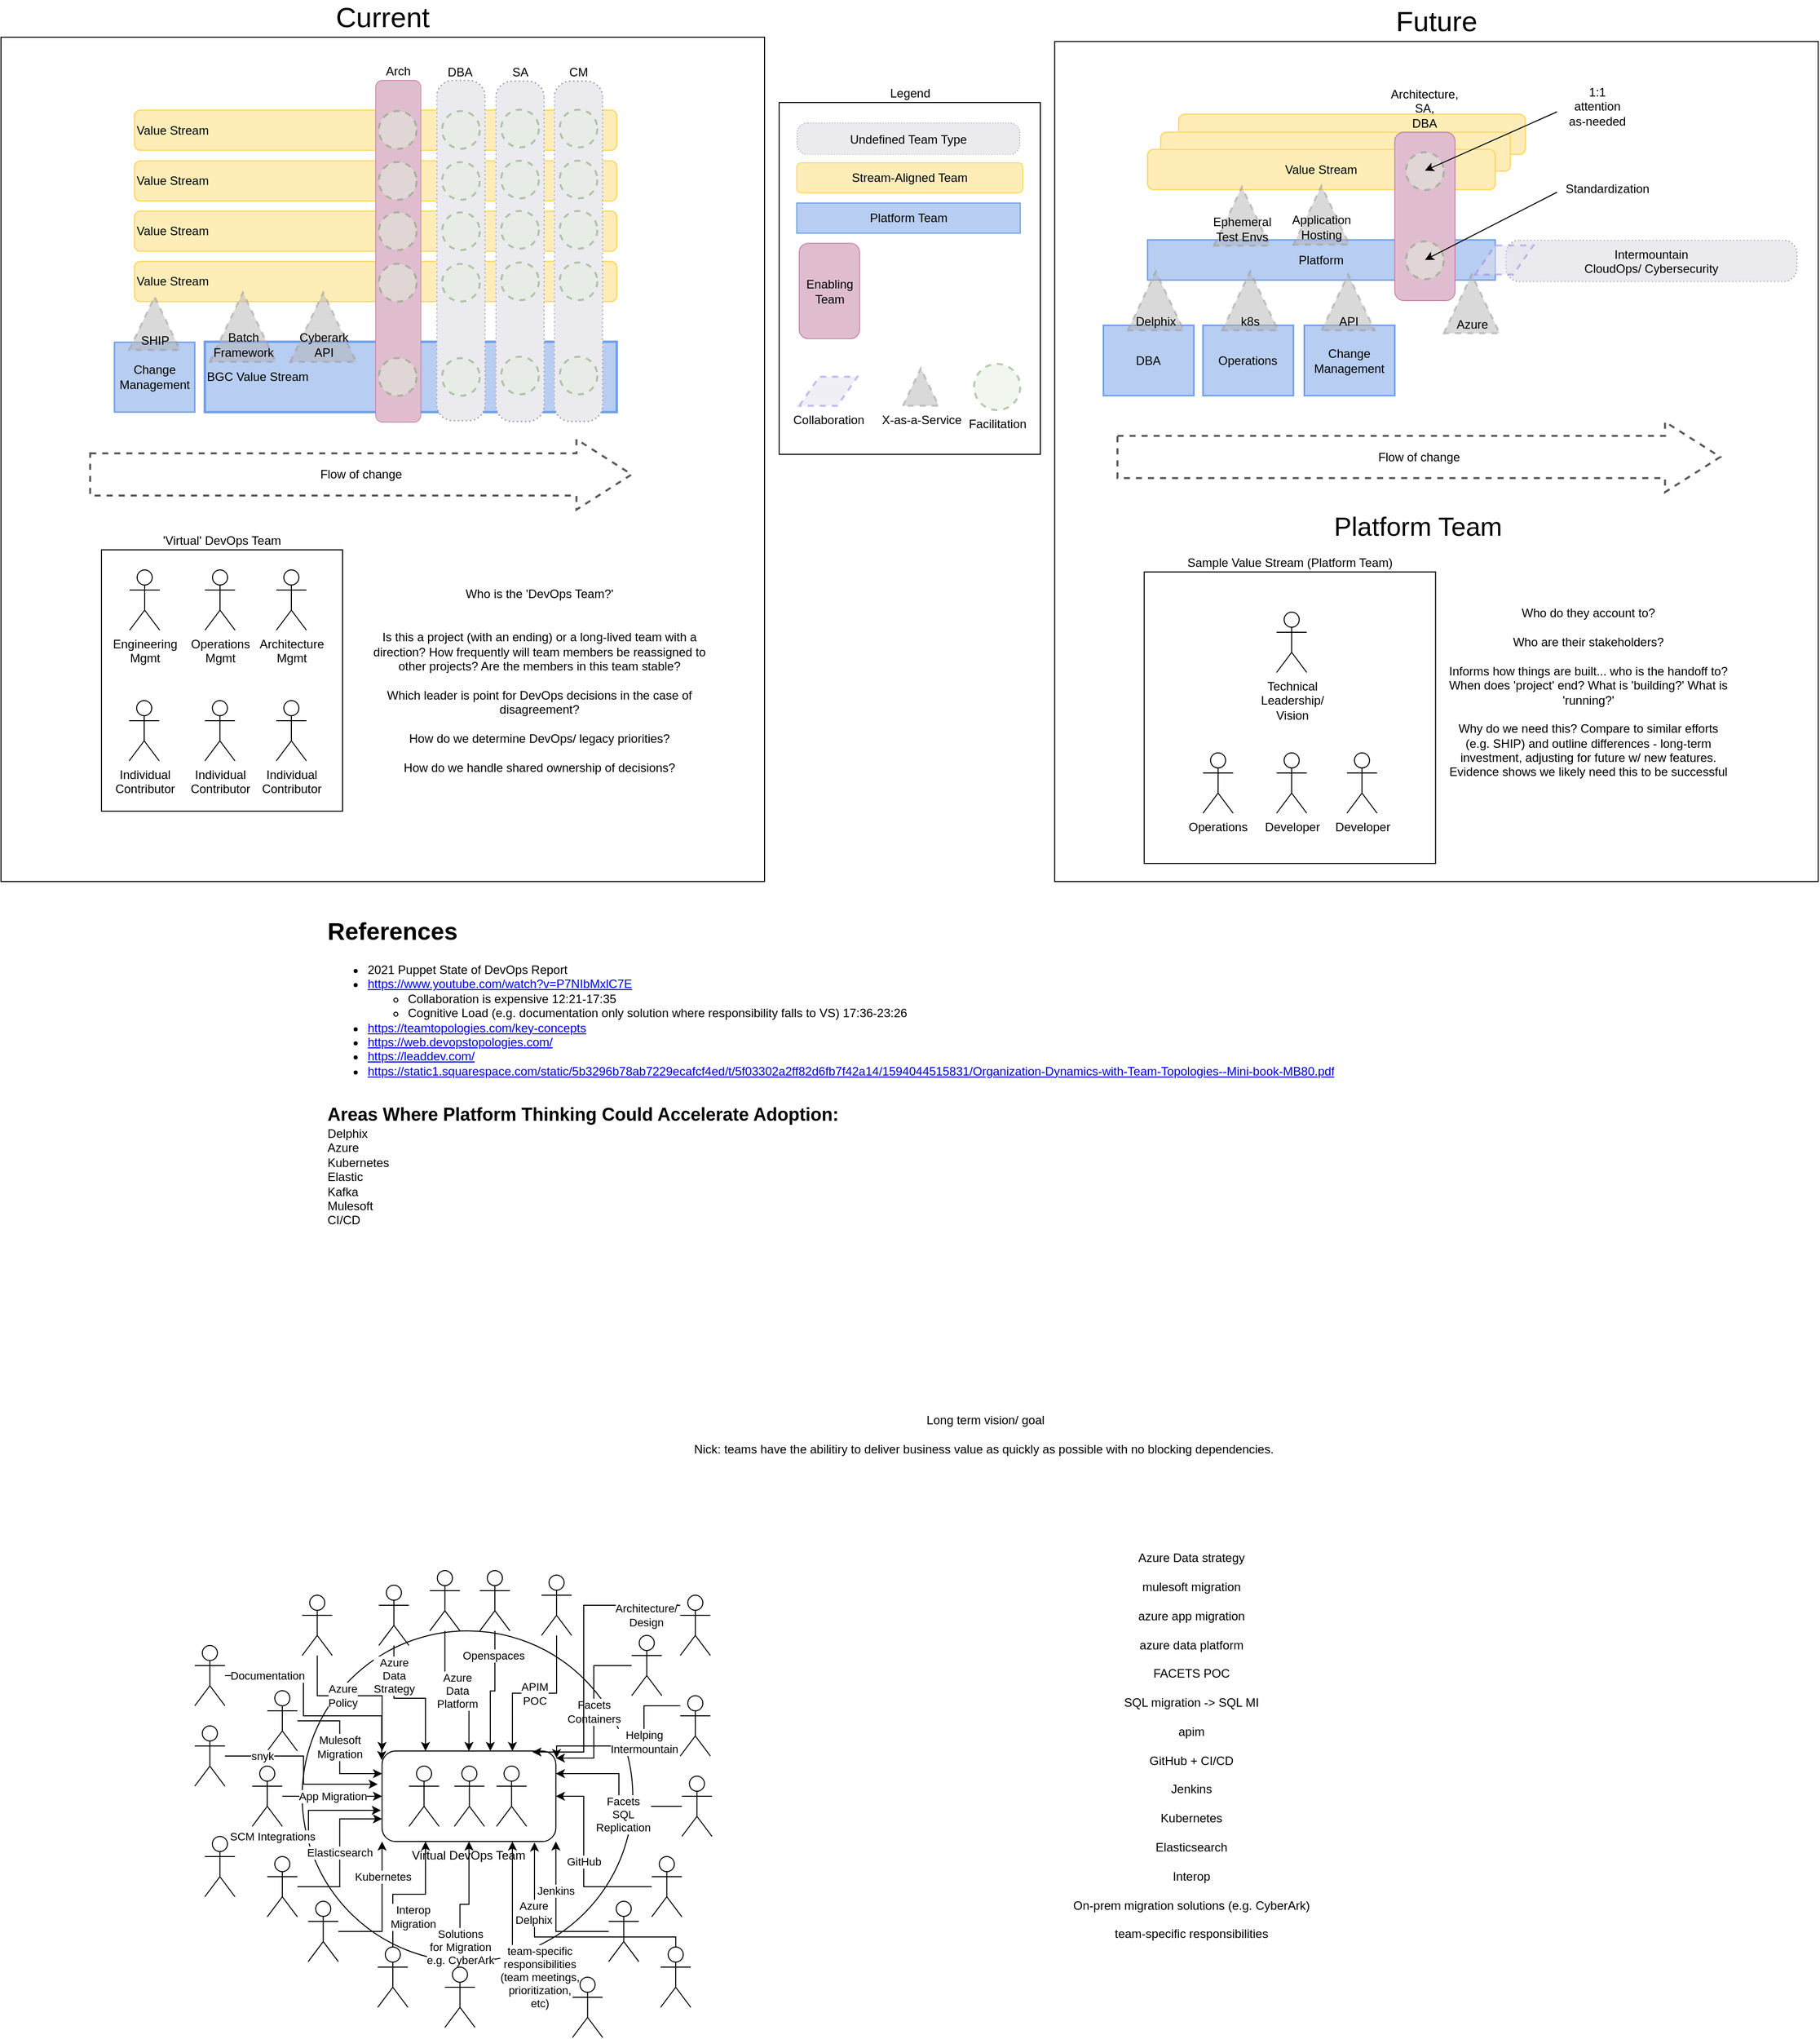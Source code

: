<mxfile version="21.6.9" type="github">
  <diagram id="rgFWx56E9XrhxaM8i9Na" name="Page-1">
    <mxGraphModel dx="1242" dy="4042" grid="1" gridSize="10" guides="1" tooltips="1" connect="1" arrows="1" fold="1" page="1" pageScale="1" pageWidth="850" pageHeight="1100" math="0" shadow="0">
      <root>
        <mxCell id="0" />
        <mxCell id="1" parent="0" />
        <mxCell id="v-tk8E2cwwvubXwzos1Z-20" value="" style="ellipse;whiteSpace=wrap;html=1;aspect=fixed;" vertex="1" parent="1">
          <mxGeometry x="319.75" y="-594.54" width="329.08" height="329.08" as="geometry" />
        </mxCell>
        <mxCell id="v-tk8E2cwwvubXwzos1Z-6" value="Virtual DevOps Team" style="rounded=1;whiteSpace=wrap;html=1;labelPosition=center;verticalLabelPosition=bottom;align=center;verticalAlign=top;" vertex="1" parent="1">
          <mxGeometry x="399.27" y="-475" width="173" height="90" as="geometry" />
        </mxCell>
        <mxCell id="fTQG1C9vcmR5dNO8YUxH-103" value="Current" style="rounded=0;whiteSpace=wrap;html=1;labelPosition=center;verticalLabelPosition=top;align=center;verticalAlign=bottom;fontSize=28;" parent="1" vertex="1">
          <mxGeometry x="20" y="-2180" width="760" height="840" as="geometry" />
        </mxCell>
        <mxCell id="fTQG1C9vcmR5dNO8YUxH-117" value="&#39;Virtual&#39; DevOps Team" style="rounded=0;whiteSpace=wrap;html=1;labelPosition=center;verticalLabelPosition=top;align=center;verticalAlign=bottom;" parent="1" vertex="1">
          <mxGeometry x="120" y="-1670" width="240" height="260" as="geometry" />
        </mxCell>
        <mxCell id="fTQG1C9vcmR5dNO8YUxH-101" value="Future" style="rounded=0;whiteSpace=wrap;html=1;labelPosition=center;verticalLabelPosition=top;align=center;verticalAlign=bottom;fontSize=28;" parent="1" vertex="1">
          <mxGeometry x="1068.75" y="-2175.75" width="760" height="835.75" as="geometry" />
        </mxCell>
        <mxCell id="fTQG1C9vcmR5dNO8YUxH-68" value="Who do they account to?&lt;br&gt;&lt;br&gt;Who are their stakeholders?&lt;br&gt;&lt;br&gt;Informs how things are built... who is the handoff to? When does &#39;project&#39; end? What is &#39;building?&#39; What is &#39;running?&#39;&lt;br&gt;&lt;br&gt;Why do we need this? Compare to similar efforts (e.g. SHIP) and outline differences - long-term investment, adjusting for future w/ new features. Evidence shows we likely need this to be successful" style="text;html=1;strokeColor=none;fillColor=none;align=center;verticalAlign=middle;whiteSpace=wrap;rounded=0;" parent="1" vertex="1">
          <mxGeometry x="1459.64" y="-1598" width="280" height="140" as="geometry" />
        </mxCell>
        <mxCell id="fTQG1C9vcmR5dNO8YUxH-66" value="Sample Value Stream (Platform Team)" style="whiteSpace=wrap;html=1;aspect=fixed;labelPosition=center;verticalLabelPosition=top;align=center;verticalAlign=bottom;" parent="1" vertex="1">
          <mxGeometry x="1157.86" y="-1648" width="290" height="290" as="geometry" />
        </mxCell>
        <mxCell id="JFUwCKO8B1FGGGvDRDL4-3" value="" style="shape=stencil(tVRRboMwDD2NPztBoqH2swvlAtsFUnDbqCFBIW232y/EVBpaodMEX+Q9288vIQ5w0Z5kg8ASI2sEngNj796hrFdbrY4GqxD6CDDwYXWjjJQlhE+Esx7KtsHSE3eVTsm9Roq03tkz3lTl+xLW8XwHyRY6sQS4KK0xoVxZ0w4iP+JBRirjA/4kmb7x1wA16FSNHl3vllhgxd9lX16XEU4X8juUvbuf3e98wkPH6VI/bjbh9P+yXARm7HJzsZfl+ejsxVQPzcSI68Zq+tI/Gc2HpkZac3GwDic80TSXVlsXCPrGbsB4UeSbLJs+4IPSeqx6l7+tn1eTg4mk0YS48V/7iyw9hZH4Bg==);whiteSpace=wrap;html=1;strokeWidth=2;fillColor=#FFEDB8;strokeColor=#FFD966;" parent="1" vertex="1">
          <mxGeometry x="1192.25" y="-2103.37" width="345" height="40" as="geometry" />
        </mxCell>
        <mxCell id="JFUwCKO8B1FGGGvDRDL4-9" value="" style="shape=stencil(tVRRboMwDD2NPztBoqH2swvlAtsFUnDbqCFBIW232y/EVBpaodMEX+Q9288vIQ5w0Z5kg8ASI2sEngNj796hrFdbrY4GqxD6CDDwYXWjjJQlhE+Esx7KtsHSE3eVTsm9Roq03tkz3lTl+xLW8XwHyRY6sQS4KK0xoVxZ0w4iP+JBRirjA/4kmb7x1wA16FSNHl3vllhgxd9lX16XEU4X8juUvbuf3e98wkPH6VI/bjbh9P+yXARm7HJzsZfl+ejsxVQPzcSI68Zq+tI/Gc2HpkZac3GwDic80TSXVlsXCPrGbsB4UeSbLJs+4IPSeqx6l7+tn1eTg4mk0YS48V/7iyw9hZH4Bg==);whiteSpace=wrap;html=1;strokeWidth=2;fillColor=#FFEDB8;strokeColor=#FFD966;" parent="1" vertex="1">
          <mxGeometry x="1174.25" y="-2085.49" width="348" height="38.75" as="geometry" />
        </mxCell>
        <mxCell id="fTQG1C9vcmR5dNO8YUxH-51" value="Operations" style="shape=stencil(tVTLboMwEPyavVZgq4l6bAw595Af2JBNY8XYyLh5/H0MS6WiAqkqONkz650dP9YgVX3CikAkFksCmYEQHwbD0fkykjvCOIg4u3IsFQnjE+NVB7GuqAjMXdBr3BviSB28O9NVH0KXIhpe5pC8QyOWgFSFszama2frXuRHPMqgtiHiG8t0he89VJHXJQXynVtmQWz/LvvyuoxwupDfvuy3+9n9zifcd5wudXGzCaf/l5UqMmOPW6o9FudP777sYdCMbzpq+r0/6cpBPyNVpYo9TxN2uJELZ5yPBI9tNRBylb3l+Wb6bI/amOHszVpl2yc302Szg4lFowvajf/aX8vy/9cSDw==);whiteSpace=wrap;html=1;fontColor=#000000;fillColor=#BBD2F6;strokeColor=#6D9EEB;" parent="1" vertex="1">
          <mxGeometry x="1216.39" y="-1893.37" width="90" height="70" as="geometry" />
        </mxCell>
        <mxCell id="fTQG1C9vcmR5dNO8YUxH-52" value="DBA" style="shape=stencil(tVTLboMwEPyavVZgq4l6bAw595Af2JBNY8XYyLh5/H0MS6WiAqkqONkz650dP9YgVX3CikAkFksCmYEQHwbD0fkykjvCOIg4u3IsFQnjE+NVB7GuqAjMXdBr3BviSB28O9NVH0KXIhpe5pC8QyOWgFSFszama2frXuRHPMqgtiHiG8t0he89VJHXJQXynVtmQWz/LvvyuoxwupDfvuy3+9n9zifcd5wudXGzCaf/l5UqMmOPW6o9FudP777sYdCMbzpq+r0/6cpBPyNVpYo9TxN2uJELZ5yPBI9tNRBylb3l+Wb6bI/amOHszVpl2yc302Szg4lFowvajf/aX8vy/9cSDw==);whiteSpace=wrap;html=1;fontColor=#000000;fillColor=#BBD2F6;strokeColor=#6D9EEB;" parent="1" vertex="1">
          <mxGeometry x="1117.25" y="-1893.37" width="90" height="70" as="geometry" />
        </mxCell>
        <mxCell id="JFUwCKO8B1FGGGvDRDL4-5" value="Platform" style="shape=stencil(tVTLboMwEPyavVZgq4l6bAw595Af2JBNY8XYyLh5/H0MS6WiAqkqONkz650dP9YgVX3CikAkFksCmYEQHwbD0fkykjvCOIg4u3IsFQnjE+NVB7GuqAjMXdBr3BviSB28O9NVH0KXIhpe5pC8QyOWgFSFszama2frXuRHPMqgtiHiG8t0he89VJHXJQXynVtmQWz/LvvyuoxwupDfvuy3+9n9zifcd5wudXGzCaf/l5UqMmOPW6o9FudP777sYdCMbzpq+r0/6cpBPyNVpYo9TxN2uJELZ5yPBI9tNRBylb3l+Wb6bI/amOHszVpl2yc302Szg4lFowvajf/aX8vy/9cSDw==);whiteSpace=wrap;html=1;fontColor=#000000;fillColor=#BBD2F6;strokeColor=#6D9EEB;" parent="1" vertex="1">
          <mxGeometry x="1161.25" y="-1978.37" width="346" height="40" as="geometry" />
        </mxCell>
        <mxCell id="JFUwCKO8B1FGGGvDRDL4-4" value="Value Stream" style="shape=stencil(tVRRboMwDD2NPztBoqH2swvlAtsFUnDbqCFBIW232y/EVBpaodMEX+Q9288vIQ5w0Z5kg8ASI2sEngNj796hrFdbrY4GqxD6CDDwYXWjjJQlhE+Esx7KtsHSE3eVTsm9Roq03tkz3lTl+xLW8XwHyRY6sQS4KK0xoVxZ0w4iP+JBRirjA/4kmb7x1wA16FSNHl3vllhgxd9lX16XEU4X8juUvbuf3e98wkPH6VI/bjbh9P+yXARm7HJzsZfl+ejsxVQPzcSI68Zq+tI/Gc2HpkZac3GwDic80TSXVlsXCPrGbsB4UeSbLJs+4IPSeqx6l7+tn1eTg4mk0YS48V/7iyw9hZH4Bg==);whiteSpace=wrap;html=1;strokeWidth=2;fillColor=#FFEDB8;strokeColor=#FFD966;" parent="1" vertex="1">
          <mxGeometry x="1161.25" y="-2068.37" width="346" height="40" as="geometry" />
        </mxCell>
        <mxCell id="JFUwCKO8B1FGGGvDRDL4-2" value="Architecture,&lt;br&gt;SA,&lt;br&gt;DBA" style="shape=stencil(tVTtjoIwEHya/r1Ae8b7q0WewBeouKeN0JJSv97epdu7HBHQXCAhgZnpzk5Dt0zI5qhqYDwxqgImMsb5xqhdqc0ByS2oChn8upKWfiaEjxF/RayaGgpP5EU5jRZASuOdPcFV732s4S0vNixZodo+QhbWGCzX1jQd5Y+ONkobj/hGNrHxvYNqcLoCDy7GI5bx/H3bj8U8xulMebu2P+knzzudcTdxOtePm8w4/b+tkMgMHW4hd6o4HZw9m31vmKC4dqzGD/2r2exNNdBbyG/rYCQUjXNhS+uQoHdox7iQfLleDTT9tddl2V+d5etM5q+rKcHIosEFYeNP+wssXYOBeAA=);whiteSpace=wrap;html=1;rotation=0;fontColor=#000000;strokeColor=#C9DFBE;fillColor=#C9DFBE;labelPosition=center;verticalLabelPosition=top;align=center;verticalAlign=bottom;" parent="1" vertex="1">
          <mxGeometry x="1407.25" y="-2085.49" width="60" height="167.5" as="geometry" />
        </mxCell>
        <mxCell id="fTQG1C9vcmR5dNO8YUxH-10" value="Change Management" style="shape=stencil(tVTLboMwEPyavVZgq4l6bAw595Af2JBNY8XYyLh5/H0MS6WiAqkqONkz650dP9YgVX3CikAkFksCmYEQHwbD0fkykjvCOIg4u3IsFQnjE+NVB7GuqAjMXdBr3BviSB28O9NVH0KXIhpe5pC8QyOWgFSFszama2frXuRHPMqgtiHiG8t0he89VJHXJQXynVtmQWz/LvvyuoxwupDfvuy3+9n9zifcd5wudXGzCaf/l5UqMmOPW6o9FudP777sYdCMbzpq+r0/6cpBPyNVpYo9TxN2uJELZ5yPBI9tNRBylb3l+Wb6bI/amOHszVpl2yc302Szg4lFowvajf/aX8vy/9cSDw==);whiteSpace=wrap;html=1;fontColor=#000000;fillColor=#BBD2F6;strokeColor=#6D9EEB;" parent="1" vertex="1">
          <mxGeometry x="132.88" y="-1876.5" width="80" height="69.5" as="geometry" />
        </mxCell>
        <mxCell id="fTQG1C9vcmR5dNO8YUxH-9" value="BGC Value Stream" style="shape=stencil(tVTLboMwEPyavVZgq4l6bAw595Af2JBNY8XYyLh5/H0MS6WiAqkqONkz650dP9YgVX3CikAkFksCmYEQHwbD0fkykjvCOIg4u3IsFQnjE+NVB7GuqAjMXdBr3BviSB28O9NVH0KXIhpe5pC8QyOWgFSFszama2frXuRHPMqgtiHiG8t0he89VJHXJQXynVtmQWz/LvvyuoxwupDfvuy3+9n9zifcd5wudXGzCaf/l5UqMmOPW6o9FudP777sYdCMbzpq+r0/6cpBPyNVpYo9TxN2uJELZ5yPBI9tNRBylb3l+Wb6bI/amOHszVpl2yc302Szg4lFowvajf/aX8vy/9cSDw==);whiteSpace=wrap;html=1;fontColor=#000000;fillColor=#BBD2F6;strokeColor=#6D9EEB;align=left;" parent="1" vertex="1">
          <mxGeometry x="222.88" y="-1877" width="410" height="70" as="geometry" />
        </mxCell>
        <mxCell id="JFUwCKO8B1FGGGvDRDL4-6" value="Flow of change" style="html=1;shadow=0;dashed=1;align=center;verticalAlign=middle;shape=mxgraph.arrows2.arrow;dy=0.4;dx=55;notch=0;strokeWidth=2;strokeColor=#595959;" parent="1" vertex="1">
          <mxGeometry x="1131.25" y="-1797.37" width="600" height="70" as="geometry" />
        </mxCell>
        <mxCell id="JFUwCKO8B1FGGGvDRDL4-8" value="Azure" style="verticalLabelPosition=middle;verticalAlign=bottom;html=1;shape=mxgraph.basic.acute_triangle;dx=0.5;strokeColor=#999696;strokeWidth=2;fillColor=#B4B4B4;fontFamily=Helvetica;labelPosition=center;align=center;sketch=0;opacity=50;dashed=1;" parent="1" vertex="1">
          <mxGeometry x="1456" y="-1943.87" width="55.72" height="58.5" as="geometry" />
        </mxCell>
        <mxCell id="JFUwCKO8B1FGGGvDRDL4-13" value="" style="ellipse;whiteSpace=wrap;html=1;aspect=fixed;opacity=50;fillColor=#E3EFDE;strokeColor=#78996B;strokeWidth=2;dashed=1;" parent="1" vertex="1">
          <mxGeometry x="1418.5" y="-2065.49" width="37.5" height="37.5" as="geometry" />
        </mxCell>
        <mxCell id="JFUwCKO8B1FGGGvDRDL4-16" value="Value Stream" style="shape=stencil(tVRRboMwDD2NPztBoqH2swvlAtsFUnDbqCFBIW232y/EVBpaodMEX+Q9288vIQ5w0Z5kg8ASI2sEngNj796hrFdbrY4GqxD6CDDwYXWjjJQlhE+Esx7KtsHSE3eVTsm9Roq03tkz3lTl+xLW8XwHyRY6sQS4KK0xoVxZ0w4iP+JBRirjA/4kmb7x1wA16FSNHl3vllhgxd9lX16XEU4X8juUvbuf3e98wkPH6VI/bjbh9P+yXARm7HJzsZfl+ejsxVQPzcSI68Zq+tI/Gc2HpkZac3GwDic80TSXVlsXCPrGbsB4UeSbLJs+4IPSeqx6l7+tn1eTg4mk0YS48V/7iyw9hZH4Bg==);whiteSpace=wrap;html=1;strokeWidth=2;fillColor=#FFEDB8;strokeColor=#FFD966;align=left;" parent="1" vertex="1">
          <mxGeometry x="152.88" y="-2007" width="480" height="40" as="geometry" />
        </mxCell>
        <mxCell id="JFUwCKO8B1FGGGvDRDL4-17" value="Value Stream" style="shape=stencil(tVRRboMwDD2NPztBoqH2swvlAtsFUnDbqCFBIW232y/EVBpaodMEX+Q9288vIQ5w0Z5kg8ASI2sEngNj796hrFdbrY4GqxD6CDDwYXWjjJQlhE+Esx7KtsHSE3eVTsm9Roq03tkz3lTl+xLW8XwHyRY6sQS4KK0xoVxZ0w4iP+JBRirjA/4kmb7x1wA16FSNHl3vllhgxd9lX16XEU4X8juUvbuf3e98wkPH6VI/bjbh9P+yXARm7HJzsZfl+ejsxVQPzcSI68Zq+tI/Gc2HpkZac3GwDic80TSXVlsXCPrGbsB4UeSbLJs+4IPSeqx6l7+tn1eTg4mk0YS48V/7iyw9hZH4Bg==);whiteSpace=wrap;html=1;strokeWidth=2;fillColor=#FFEDB8;strokeColor=#FFD966;align=left;" parent="1" vertex="1">
          <mxGeometry x="152.88" y="-2057" width="480" height="40" as="geometry" />
        </mxCell>
        <mxCell id="JFUwCKO8B1FGGGvDRDL4-18" value="Value Stream" style="shape=stencil(tVRRboMwDD2NPztBoqH2swvlAtsFUnDbqCFBIW232y/EVBpaodMEX+Q9288vIQ5w0Z5kg8ASI2sEngNj796hrFdbrY4GqxD6CDDwYXWjjJQlhE+Esx7KtsHSE3eVTsm9Roq03tkz3lTl+xLW8XwHyRY6sQS4KK0xoVxZ0w4iP+JBRirjA/4kmb7x1wA16FSNHl3vllhgxd9lX16XEU4X8juUvbuf3e98wkPH6VI/bjbh9P+yXARm7HJzsZfl+ejsxVQPzcSI68Zq+tI/Gc2HpkZac3GwDic80TSXVlsXCPrGbsB4UeSbLJs+4IPSeqx6l7+tn1eTg4mk0YS48V/7iyw9hZH4Bg==);whiteSpace=wrap;html=1;strokeWidth=2;fillColor=#FFEDB8;strokeColor=#FFD966;align=left;" parent="1" vertex="1">
          <mxGeometry x="152.88" y="-1957" width="480" height="40" as="geometry" />
        </mxCell>
        <mxCell id="JFUwCKO8B1FGGGvDRDL4-20" value="Flow of change" style="html=1;shadow=0;dashed=1;align=center;verticalAlign=middle;shape=mxgraph.arrows2.arrow;dy=0.4;dx=55;notch=0;strokeWidth=2;strokeColor=#595959;" parent="1" vertex="1">
          <mxGeometry x="108.75" y="-1780" width="539.01" height="70" as="geometry" />
        </mxCell>
        <mxCell id="JFUwCKO8B1FGGGvDRDL4-23" value="Value Stream" style="shape=stencil(tVRRboMwDD2NPztBoqH2swvlAtsFUnDbqCFBIW232y/EVBpaodMEX+Q9288vIQ5w0Z5kg8ASI2sEngNj796hrFdbrY4GqxD6CDDwYXWjjJQlhE+Esx7KtsHSE3eVTsm9Roq03tkz3lTl+xLW8XwHyRY6sQS4KK0xoVxZ0w4iP+JBRirjA/4kmb7x1wA16FSNHl3vllhgxd9lX16XEU4X8juUvbuf3e98wkPH6VI/bjbh9P+yXARm7HJzsZfl+ejsxVQPzcSI68Zq+tI/Gc2HpkZac3GwDic80TSXVlsXCPrGbsB4UeSbLJs+4IPSeqx6l7+tn1eTg4mk0YS48V/7iyw9hZH4Bg==);whiteSpace=wrap;html=1;strokeWidth=2;fillColor=#FFEDB8;strokeColor=#FFD966;align=left;" parent="1" vertex="1">
          <mxGeometry x="152.88" y="-2107.5" width="480" height="40" as="geometry" />
        </mxCell>
        <mxCell id="JFUwCKO8B1FGGGvDRDL4-24" value="Arch" style="shape=stencil(tVTtjoIwEHya/r1Ae8b7q0WewBeouKeN0JJSv97epdu7HBHQXCAhgZnpzk5Dt0zI5qhqYDwxqgImMsb5xqhdqc0ByS2oChn8upKWfiaEjxF/RayaGgpP5EU5jRZASuOdPcFV732s4S0vNixZodo+QhbWGCzX1jQd5Y+ONkobj/hGNrHxvYNqcLoCDy7GI5bx/H3bj8U8xulMebu2P+knzzudcTdxOtePm8w4/b+tkMgMHW4hd6o4HZw9m31vmKC4dqzGD/2r2exNNdBbyG/rYCQUjXNhS+uQoHdox7iQfLleDTT9tddl2V+d5etM5q+rKcHIosEFYeNP+wssXYOBeAA=);whiteSpace=wrap;html=1;rotation=0;fontColor=#000000;strokeColor=#C9DFBE;fillColor=#C9DFBE;labelPosition=center;verticalLabelPosition=top;align=center;verticalAlign=bottom;" parent="1" vertex="1">
          <mxGeometry x="392.88" y="-2137" width="45" height="340" as="geometry" />
        </mxCell>
        <mxCell id="JFUwCKO8B1FGGGvDRDL4-25" value="" style="ellipse;whiteSpace=wrap;html=1;aspect=fixed;opacity=50;fillColor=#E3EFDE;strokeColor=#78996B;strokeWidth=2;dashed=1;" parent="1" vertex="1">
          <mxGeometry x="396.13" y="-2106.5" width="37.5" height="37.5" as="geometry" />
        </mxCell>
        <mxCell id="JFUwCKO8B1FGGGvDRDL4-26" value="" style="ellipse;whiteSpace=wrap;html=1;aspect=fixed;opacity=50;fillColor=#E3EFDE;strokeColor=#78996B;strokeWidth=2;dashed=1;" parent="1" vertex="1">
          <mxGeometry x="396.13" y="-2055.75" width="37.5" height="37.5" as="geometry" />
        </mxCell>
        <mxCell id="JFUwCKO8B1FGGGvDRDL4-27" value="" style="ellipse;whiteSpace=wrap;html=1;aspect=fixed;opacity=50;fillColor=#E3EFDE;strokeColor=#78996B;strokeWidth=2;dashed=1;" parent="1" vertex="1">
          <mxGeometry x="396.13" y="-2005.75" width="37.5" height="37.5" as="geometry" />
        </mxCell>
        <mxCell id="JFUwCKO8B1FGGGvDRDL4-28" value="" style="ellipse;whiteSpace=wrap;html=1;aspect=fixed;opacity=50;fillColor=#E3EFDE;strokeColor=#78996B;strokeWidth=2;dashed=1;" parent="1" vertex="1">
          <mxGeometry x="396.13" y="-1954.5" width="37.5" height="37.5" as="geometry" />
        </mxCell>
        <mxCell id="JFUwCKO8B1FGGGvDRDL4-29" value="" style="shape=image;verticalLabelPosition=top;verticalAlign=bottom;imageAspect=0;aspect=fixed;image=data:image/svg+xml,PHN2ZyB4bWxucz0iaHR0cDovL3d3dy53My5vcmcvMjAwMC9zdmciIHdpZHRoPSI1MDEuOTk0IiBoZWlnaHQ9IjcyIiB2aWV3Qm94PSIwIDAgMTMyLjgxOSAxNi40MDQiPiYjeGE7ICAgIDxyZWN0IHg9IjMwLjY1OSIgeT0iMTQ1LjU4IiB3aWR0aD0iMTMyLjI5IiBoZWlnaHQ9IjE4Ljg3NSIgZmlsbC1ydWxlPSJldmVub2RkIiByeD0iNi4zNSIgcnk9IjYuMzUiIHRyYW5zZm9ybT0idHJhbnNsYXRlKC0zMC4zOTQgLTE0Ni44KSIgZmlsbD0iI2ViZWJlZiIgc3Ryb2tlPSIjOWI5OWFmIiBzdHJva2Utd2lkdGg9Ii41MjkiIHN0cm9rZS1kYXNoYXJyYXk9Ii41MjkxNjcsMS4wNTgzMyIvPiYjeGE7PC9zdmc+;rotation=90;labelPosition=center;align=center;" parent="1" vertex="1">
          <mxGeometry x="307.86" y="-1992.12" width="339.9" height="48.75" as="geometry" />
        </mxCell>
        <mxCell id="JFUwCKO8B1FGGGvDRDL4-31" value="Legend" style="rounded=0;whiteSpace=wrap;html=1;labelPosition=center;verticalLabelPosition=top;align=center;verticalAlign=bottom;" parent="1" vertex="1">
          <mxGeometry x="794.5" y="-2115" width="260" height="350" as="geometry" />
        </mxCell>
        <mxCell id="JFUwCKO8B1FGGGvDRDL4-32" value="Undefined Team Type" style="shape=image;verticalLabelPosition=middle;verticalAlign=middle;imageAspect=0;aspect=fixed;image=data:image/svg+xml,PHN2ZyB4bWxucz0iaHR0cDovL3d3dy53My5vcmcvMjAwMC9zdmciIHdpZHRoPSI1MDEuOTk0IiBoZWlnaHQ9IjcyIiB2aWV3Qm94PSIwIDAgMTMyLjgxOSAxNi40MDQiPiYjeGE7ICAgIDxyZWN0IHg9IjMwLjY1OSIgeT0iMTQ1LjU4IiB3aWR0aD0iMTMyLjI5IiBoZWlnaHQ9IjE4Ljg3NSIgZmlsbC1ydWxlPSJldmVub2RkIiByeD0iNi4zNSIgcnk9IjYuMzUiIHRyYW5zZm9ybT0idHJhbnNsYXRlKC0zMC4zOTQgLTE0Ni44KSIgZmlsbD0iI2ViZWJlZiIgc3Ryb2tlPSIjOWI5OWFmIiBzdHJva2Utd2lkdGg9Ii41MjkiIHN0cm9rZS1kYXNoYXJyYXk9Ii41MjkxNjcsMS4wNTgzMyIvPiYjeGE7PC9zdmc+;labelPosition=center;align=center;" parent="1" vertex="1">
          <mxGeometry x="812" y="-2095" width="222.5" height="31.91" as="geometry" />
        </mxCell>
        <mxCell id="JFUwCKO8B1FGGGvDRDL4-33" value="Stream-Aligned Team" style="shape=stencil(tVRRboMwDD2NPztBoqH2swvlAtsFUnDbqCFBIW232y/EVBpaodMEX+Q9288vIQ5w0Z5kg8ASI2sEngNj796hrFdbrY4GqxD6CDDwYXWjjJQlhE+Esx7KtsHSE3eVTsm9Roq03tkz3lTl+xLW8XwHyRY6sQS4KK0xoVxZ0w4iP+JBRirjA/4kmb7x1wA16FSNHl3vllhgxd9lX16XEU4X8juUvbuf3e98wkPH6VI/bjbh9P+yXARm7HJzsZfl+ejsxVQPzcSI68Zq+tI/Gc2HpkZac3GwDic80TSXVlsXCPrGbsB4UeSbLJs+4IPSeqx6l7+tn1eTg4mk0YS48V/7iyw9hZH4Bg==);whiteSpace=wrap;html=1;strokeWidth=2;fillColor=#FFEDB8;strokeColor=#FFD966;" parent="1" vertex="1">
          <mxGeometry x="812" y="-2055" width="225" height="30" as="geometry" />
        </mxCell>
        <mxCell id="JFUwCKO8B1FGGGvDRDL4-34" value="Enabling&lt;br&gt;Team" style="shape=stencil(tVTtjoIwEHya/r1Ae8b7q0WewBeouKeN0JJSv97epdu7HBHQXCAhgZnpzk5Dt0zI5qhqYDwxqgImMsb5xqhdqc0ByS2oChn8upKWfiaEjxF/RayaGgpP5EU5jRZASuOdPcFV732s4S0vNixZodo+QhbWGCzX1jQd5Y+ONkobj/hGNrHxvYNqcLoCDy7GI5bx/H3bj8U8xulMebu2P+knzzudcTdxOtePm8w4/b+tkMgMHW4hd6o4HZw9m31vmKC4dqzGD/2r2exNNdBbyG/rYCQUjXNhS+uQoHdox7iQfLleDTT9tddl2V+d5etM5q+rKcHIosEFYeNP+wssXYOBeAA=);whiteSpace=wrap;html=1;rotation=0;fontColor=#000000;strokeColor=#C9DFBE;fillColor=#C9DFBE;" parent="1" vertex="1">
          <mxGeometry x="814.5" y="-1975" width="60" height="95" as="geometry" />
        </mxCell>
        <mxCell id="JFUwCKO8B1FGGGvDRDL4-37" value="Collaboration" style="shape=parallelogram;perimeter=parallelogramPerimeter;whiteSpace=wrap;html=1;fixedSize=1;fillColor=#E3E0EE;strokeColor=#967EE2;opacity=50;strokeWidth=2;dashed=1;labelPosition=center;verticalLabelPosition=bottom;align=center;verticalAlign=top;" parent="1" vertex="1">
          <mxGeometry x="814.5" y="-1842.25" width="58" height="29" as="geometry" />
        </mxCell>
        <mxCell id="fTQG1C9vcmR5dNO8YUxH-1" value="X-as-a-Service" style="verticalLabelPosition=bottom;verticalAlign=top;html=1;shape=mxgraph.basic.acute_triangle;dx=0.5;strokeColor=#999696;strokeWidth=2;fillColor=#B4B4B4;fontFamily=Helvetica;labelPosition=center;align=center;sketch=0;opacity=50;dashed=1;" parent="1" vertex="1">
          <mxGeometry x="917.67" y="-1850.75" width="35.72" height="37.5" as="geometry" />
        </mxCell>
        <mxCell id="fTQG1C9vcmR5dNO8YUxH-2" value="Facilitation" style="ellipse;whiteSpace=wrap;html=1;aspect=fixed;opacity=50;fillColor=#E3EFDE;strokeColor=#78996B;strokeWidth=2;dashed=1;labelPosition=center;verticalLabelPosition=bottom;align=center;verticalAlign=top;" parent="1" vertex="1">
          <mxGeometry x="988.5" y="-1855" width="46" height="46" as="geometry" />
        </mxCell>
        <mxCell id="fTQG1C9vcmR5dNO8YUxH-5" value="Batch&lt;br&gt;Framework" style="verticalLabelPosition=middle;verticalAlign=bottom;html=1;shape=mxgraph.basic.acute_triangle;dx=0.5;strokeColor=#999696;strokeWidth=2;fillColor=#B4B4B4;fontFamily=Helvetica;labelPosition=center;align=center;sketch=0;opacity=50;dashed=1;" parent="1" vertex="1">
          <mxGeometry x="227.88" y="-1926" width="65.72" height="69" as="geometry" />
        </mxCell>
        <mxCell id="fTQG1C9vcmR5dNO8YUxH-6" value="Cyberark&lt;br&gt;API" style="verticalLabelPosition=middle;verticalAlign=bottom;html=1;shape=mxgraph.basic.acute_triangle;dx=0.5;strokeColor=#999696;strokeWidth=2;fillColor=#B4B4B4;fontFamily=Helvetica;labelPosition=center;align=center;sketch=0;opacity=50;dashed=1;" parent="1" vertex="1">
          <mxGeometry x="307.88" y="-1926" width="65.72" height="69" as="geometry" />
        </mxCell>
        <mxCell id="fTQG1C9vcmR5dNO8YUxH-7" value="" style="ellipse;whiteSpace=wrap;html=1;aspect=fixed;opacity=50;fillColor=#E3EFDE;strokeColor=#78996B;strokeWidth=2;dashed=1;" parent="1" vertex="1">
          <mxGeometry x="396.13" y="-1860.75" width="37.5" height="37.5" as="geometry" />
        </mxCell>
        <mxCell id="fTQG1C9vcmR5dNO8YUxH-8" value="SHIP" style="verticalLabelPosition=middle;verticalAlign=bottom;html=1;shape=mxgraph.basic.acute_triangle;dx=0.5;strokeColor=#999696;strokeWidth=2;fillColor=#B4B4B4;fontFamily=Helvetica;labelPosition=center;align=center;sketch=0;opacity=50;dashed=1;" parent="1" vertex="1">
          <mxGeometry x="147.52" y="-1922" width="50.72" height="53.25" as="geometry" />
        </mxCell>
        <mxCell id="fTQG1C9vcmR5dNO8YUxH-12" value="Platform Team" style="shape=stencil(tVTLboMwEPyavVZgq4l6bAw595Af2JBNY8XYyLh5/H0MS6WiAqkqONkz650dP9YgVX3CikAkFksCmYEQHwbD0fkykjvCOIg4u3IsFQnjE+NVB7GuqAjMXdBr3BviSB28O9NVH0KXIhpe5pC8QyOWgFSFszama2frXuRHPMqgtiHiG8t0he89VJHXJQXynVtmQWz/LvvyuoxwupDfvuy3+9n9zifcd5wudXGzCaf/l5UqMmOPW6o9FudP777sYdCMbzpq+r0/6cpBPyNVpYo9TxN2uJELZ5yPBI9tNRBylb3l+Wb6bI/amOHszVpl2yc302Szg4lFowvajf/aX8vy/9cSDw==);whiteSpace=wrap;html=1;fontColor=#000000;fillColor=#BBD2F6;strokeColor=#6D9EEB;" parent="1" vertex="1">
          <mxGeometry x="812" y="-2015" width="222.5" height="30" as="geometry" />
        </mxCell>
        <mxCell id="fTQG1C9vcmR5dNO8YUxH-36" value="" style="ellipse;whiteSpace=wrap;html=1;aspect=fixed;opacity=50;fillColor=#E3EFDE;strokeColor=#78996B;strokeWidth=2;dashed=1;" parent="1" vertex="1">
          <mxGeometry x="1418.5" y="-1976.74" width="37.5" height="37.5" as="geometry" />
        </mxCell>
        <mxCell id="fTQG1C9vcmR5dNO8YUxH-38" value="Delphix" style="verticalLabelPosition=middle;verticalAlign=bottom;html=1;shape=mxgraph.basic.acute_triangle;dx=0.5;strokeColor=#999696;strokeWidth=2;fillColor=#B4B4B4;fontFamily=Helvetica;labelPosition=center;align=center;sketch=0;opacity=50;dashed=1;" parent="1" vertex="1">
          <mxGeometry x="1141.53" y="-1946.87" width="55.72" height="58.5" as="geometry" />
        </mxCell>
        <mxCell id="fTQG1C9vcmR5dNO8YUxH-39" value="Intermountain&#xa;CloudOps/ Cybersecurity" style="shape=image;verticalLabelPosition=middle;verticalAlign=middle;imageAspect=0;aspect=fixed;image=data:image/svg+xml,PHN2ZyB4bWxucz0iaHR0cDovL3d3dy53My5vcmcvMjAwMC9zdmciIHdpZHRoPSI1MDEuOTk0IiBoZWlnaHQ9IjcyIiB2aWV3Qm94PSIwIDAgMTMyLjgxOSAxNi40MDQiPiYjeGE7ICAgIDxyZWN0IHg9IjMwLjY1OSIgeT0iMTQ1LjU4IiB3aWR0aD0iMTMyLjI5IiBoZWlnaHQ9IjE4Ljg3NSIgZmlsbC1ydWxlPSJldmVub2RkIiByeD0iNi4zNSIgcnk9IjYuMzUiIHRyYW5zZm9ybT0idHJhbnNsYXRlKC0zMC4zOTQgLTE0Ni44KSIgZmlsbD0iI2ViZWJlZiIgc3Ryb2tlPSIjOWI5OWFmIiBzdHJva2Utd2lkdGg9Ii41MjkiIHN0cm9rZS1kYXNoYXJyYXk9Ii41MjkxNjcsMS4wNTgzMyIvPiYjeGE7PC9zdmc+;labelPosition=center;align=center;" parent="1" vertex="1">
          <mxGeometry x="1517.25" y="-1978.37" width="290.94" height="41.73" as="geometry" />
        </mxCell>
        <mxCell id="fTQG1C9vcmR5dNO8YUxH-40" value="" style="shape=parallelogram;perimeter=parallelogramPerimeter;whiteSpace=wrap;html=1;fixedSize=1;fillColor=#E3E0EE;strokeColor=#967EE2;opacity=50;strokeWidth=2;dashed=1;" parent="1" vertex="1">
          <mxGeometry x="1487.25" y="-1972.87" width="58" height="29" as="geometry" />
        </mxCell>
        <mxCell id="fTQG1C9vcmR5dNO8YUxH-41" value="k8s" style="verticalLabelPosition=middle;verticalAlign=bottom;html=1;shape=mxgraph.basic.acute_triangle;dx=0.5;strokeColor=#999696;strokeWidth=2;fillColor=#B4B4B4;fontFamily=Helvetica;labelPosition=center;align=center;sketch=0;opacity=50;dashed=1;" parent="1" vertex="1">
          <mxGeometry x="1235.47" y="-1946.87" width="55.72" height="58.5" as="geometry" />
        </mxCell>
        <mxCell id="fTQG1C9vcmR5dNO8YUxH-42" value="" style="edgeStyle=none;orthogonalLoop=1;jettySize=auto;html=1;rounded=0;" parent="1" edge="1">
          <mxGeometry width="80" relative="1" as="geometry">
            <mxPoint x="1568.75" y="-2105.75" as="sourcePoint" />
            <mxPoint x="1437.25" y="-2047.24" as="targetPoint" />
            <Array as="points" />
          </mxGeometry>
        </mxCell>
        <mxCell id="fTQG1C9vcmR5dNO8YUxH-43" value="1:1 attention&lt;br&gt;as-needed" style="text;strokeColor=none;align=center;fillColor=none;html=1;verticalAlign=middle;whiteSpace=wrap;rounded=0;" parent="1" vertex="1">
          <mxGeometry x="1578.75" y="-2125.75" width="60" height="30" as="geometry" />
        </mxCell>
        <mxCell id="fTQG1C9vcmR5dNO8YUxH-44" value="Application&lt;br&gt;Hosting" style="verticalLabelPosition=middle;verticalAlign=bottom;html=1;shape=mxgraph.basic.acute_triangle;dx=0.5;strokeColor=#999696;strokeWidth=2;fillColor=#B4B4B4;fontFamily=Helvetica;labelPosition=center;align=center;sketch=0;opacity=50;dashed=1;" parent="1" vertex="1">
          <mxGeometry x="1306.39" y="-2032.12" width="55.72" height="58.5" as="geometry" />
        </mxCell>
        <mxCell id="fTQG1C9vcmR5dNO8YUxH-53" value="Change&lt;br&gt;Management" style="shape=stencil(tVTLboMwEPyavVZgq4l6bAw595Af2JBNY8XYyLh5/H0MS6WiAqkqONkz650dP9YgVX3CikAkFksCmYEQHwbD0fkykjvCOIg4u3IsFQnjE+NVB7GuqAjMXdBr3BviSB28O9NVH0KXIhpe5pC8QyOWgFSFszama2frXuRHPMqgtiHiG8t0he89VJHXJQXynVtmQWz/LvvyuoxwupDfvuy3+9n9zifcd5wudXGzCaf/l5UqMmOPW6o9FudP777sYdCMbzpq+r0/6cpBPyNVpYo9TxN2uJELZ5yPBI9tNRBylb3l+Wb6bI/amOHszVpl2yc302Szg4lFowvajf/aX8vy/9cSDw==);whiteSpace=wrap;html=1;fontColor=#000000;fillColor=#BBD2F6;strokeColor=#6D9EEB;" parent="1" vertex="1">
          <mxGeometry x="1317.25" y="-1893.37" width="90" height="70" as="geometry" />
        </mxCell>
        <mxCell id="fTQG1C9vcmR5dNO8YUxH-54" value="API" style="verticalLabelPosition=middle;verticalAlign=bottom;html=1;shape=mxgraph.basic.acute_triangle;dx=0.5;strokeColor=#999696;strokeWidth=2;fillColor=#B4B4B4;fontFamily=Helvetica;labelPosition=center;align=center;sketch=0;opacity=50;dashed=1;" parent="1" vertex="1">
          <mxGeometry x="1334.39" y="-1943.87" width="52.86" height="55.5" as="geometry" />
        </mxCell>
        <mxCell id="fTQG1C9vcmR5dNO8YUxH-55" value="Ephemeral&lt;br&gt;Test Envs" style="verticalLabelPosition=middle;verticalAlign=bottom;html=1;shape=mxgraph.basic.acute_triangle;dx=0.5;strokeColor=#999696;strokeWidth=2;fillColor=#B4B4B4;fontFamily=Helvetica;labelPosition=center;align=center;sketch=0;opacity=50;dashed=1;" parent="1" vertex="1">
          <mxGeometry x="1227.25" y="-2030.99" width="55.72" height="58.5" as="geometry" />
        </mxCell>
        <mxCell id="fTQG1C9vcmR5dNO8YUxH-60" value="" style="edgeStyle=none;orthogonalLoop=1;jettySize=auto;html=1;rounded=0;" parent="1" edge="1">
          <mxGeometry width="80" relative="1" as="geometry">
            <mxPoint x="1568.75" y="-2025.75" as="sourcePoint" />
            <mxPoint x="1437.25" y="-1958.37" as="targetPoint" />
            <Array as="points" />
          </mxGeometry>
        </mxCell>
        <mxCell id="fTQG1C9vcmR5dNO8YUxH-61" value="Standardization" style="text;strokeColor=none;align=center;fillColor=none;html=1;verticalAlign=middle;whiteSpace=wrap;rounded=0;" parent="1" vertex="1">
          <mxGeometry x="1588.75" y="-2044" width="60" height="30" as="geometry" />
        </mxCell>
        <mxCell id="fTQG1C9vcmR5dNO8YUxH-62" value="Operations" style="shape=umlActor;verticalLabelPosition=bottom;verticalAlign=top;html=1;outlineConnect=0;" parent="1" vertex="1">
          <mxGeometry x="1216.39" y="-1468" width="30" height="60" as="geometry" />
        </mxCell>
        <mxCell id="fTQG1C9vcmR5dNO8YUxH-63" value="Developer" style="shape=umlActor;verticalLabelPosition=bottom;verticalAlign=top;html=1;outlineConnect=0;" parent="1" vertex="1">
          <mxGeometry x="1289.64" y="-1468" width="30" height="60" as="geometry" />
        </mxCell>
        <mxCell id="fTQG1C9vcmR5dNO8YUxH-64" value="Developer" style="shape=umlActor;verticalLabelPosition=bottom;verticalAlign=top;html=1;outlineConnect=0;" parent="1" vertex="1">
          <mxGeometry x="1359.64" y="-1468" width="30" height="60" as="geometry" />
        </mxCell>
        <mxCell id="fTQG1C9vcmR5dNO8YUxH-65" value="Technical&lt;br&gt;Leadership/&lt;br&gt;Vision" style="shape=umlActor;verticalLabelPosition=bottom;verticalAlign=top;html=1;outlineConnect=0;" parent="1" vertex="1">
          <mxGeometry x="1289.64" y="-1608" width="30" height="60" as="geometry" />
        </mxCell>
        <mxCell id="fTQG1C9vcmR5dNO8YUxH-71" value="" style="shape=image;verticalLabelPosition=top;verticalAlign=bottom;imageAspect=0;aspect=fixed;image=data:image/svg+xml,PHN2ZyB4bWxucz0iaHR0cDovL3d3dy53My5vcmcvMjAwMC9zdmciIHdpZHRoPSI1MDEuOTk0IiBoZWlnaHQ9IjcyIiB2aWV3Qm94PSIwIDAgMTMyLjgxOSAxNi40MDQiPiYjeGE7ICAgIDxyZWN0IHg9IjMwLjY1OSIgeT0iMTQ1LjU4IiB3aWR0aD0iMTMyLjI5IiBoZWlnaHQ9IjE4Ljg3NSIgZmlsbC1ydWxlPSJldmVub2RkIiByeD0iNi4zNSIgcnk9IjYuMzUiIHRyYW5zZm9ybT0idHJhbnNsYXRlKC0zMC4zOTQgLTE0Ni44KSIgZmlsbD0iI2ViZWJlZiIgc3Ryb2tlPSIjOWI5OWFmIiBzdHJva2Utd2lkdGg9Ii41MjkiIHN0cm9rZS1kYXNoYXJyYXk9Ii41MjkxNjcsMS4wNTgzMyIvPiYjeGE7PC9zdmc+;rotation=90;labelPosition=center;align=center;" parent="1" vertex="1">
          <mxGeometry x="366.65" y="-1991.38" width="339.9" height="48.75" as="geometry" />
        </mxCell>
        <mxCell id="fTQG1C9vcmR5dNO8YUxH-72" value="DBA" style="text;strokeColor=none;align=center;fillColor=none;html=1;verticalAlign=middle;whiteSpace=wrap;rounded=0;" parent="1" vertex="1">
          <mxGeometry x="446.81" y="-2160" width="60" height="30" as="geometry" />
        </mxCell>
        <mxCell id="fTQG1C9vcmR5dNO8YUxH-76" value="" style="ellipse;whiteSpace=wrap;html=1;aspect=fixed;opacity=50;fillColor=#E3EFDE;strokeColor=#78996B;strokeWidth=2;dashed=1;" parent="1" vertex="1">
          <mxGeometry x="459.06" y="-2106.5" width="37.5" height="37.5" as="geometry" />
        </mxCell>
        <mxCell id="fTQG1C9vcmR5dNO8YUxH-77" value="" style="ellipse;whiteSpace=wrap;html=1;aspect=fixed;opacity=50;fillColor=#E3EFDE;strokeColor=#78996B;strokeWidth=2;dashed=1;" parent="1" vertex="1">
          <mxGeometry x="459.06" y="-2055.75" width="37.5" height="37.5" as="geometry" />
        </mxCell>
        <mxCell id="fTQG1C9vcmR5dNO8YUxH-78" value="" style="ellipse;whiteSpace=wrap;html=1;aspect=fixed;opacity=50;fillColor=#E3EFDE;strokeColor=#78996B;strokeWidth=2;dashed=1;" parent="1" vertex="1">
          <mxGeometry x="459.06" y="-2005.75" width="37.5" height="37.5" as="geometry" />
        </mxCell>
        <mxCell id="fTQG1C9vcmR5dNO8YUxH-79" value="" style="ellipse;whiteSpace=wrap;html=1;aspect=fixed;opacity=50;fillColor=#E3EFDE;strokeColor=#78996B;strokeWidth=2;dashed=1;" parent="1" vertex="1">
          <mxGeometry x="459.06" y="-1954.5" width="37.5" height="37.5" as="geometry" />
        </mxCell>
        <mxCell id="fTQG1C9vcmR5dNO8YUxH-80" value="" style="ellipse;whiteSpace=wrap;html=1;aspect=fixed;opacity=50;fillColor=#E3EFDE;strokeColor=#78996B;strokeWidth=2;dashed=1;" parent="1" vertex="1">
          <mxGeometry x="459.06" y="-1860.75" width="37.5" height="37.5" as="geometry" />
        </mxCell>
        <mxCell id="fTQG1C9vcmR5dNO8YUxH-81" value="" style="ellipse;whiteSpace=wrap;html=1;aspect=fixed;opacity=50;fillColor=#E3EFDE;strokeColor=#78996B;strokeWidth=2;dashed=1;" parent="1" vertex="1">
          <mxGeometry x="517.85" y="-2107.87" width="37.5" height="37.5" as="geometry" />
        </mxCell>
        <mxCell id="fTQG1C9vcmR5dNO8YUxH-82" value="" style="ellipse;whiteSpace=wrap;html=1;aspect=fixed;opacity=50;fillColor=#E3EFDE;strokeColor=#78996B;strokeWidth=2;dashed=1;" parent="1" vertex="1">
          <mxGeometry x="517.85" y="-2057.12" width="37.5" height="37.5" as="geometry" />
        </mxCell>
        <mxCell id="fTQG1C9vcmR5dNO8YUxH-83" value="" style="ellipse;whiteSpace=wrap;html=1;aspect=fixed;opacity=50;fillColor=#E3EFDE;strokeColor=#78996B;strokeWidth=2;dashed=1;" parent="1" vertex="1">
          <mxGeometry x="517.85" y="-2007.12" width="37.5" height="37.5" as="geometry" />
        </mxCell>
        <mxCell id="fTQG1C9vcmR5dNO8YUxH-84" value="" style="ellipse;whiteSpace=wrap;html=1;aspect=fixed;opacity=50;fillColor=#E3EFDE;strokeColor=#78996B;strokeWidth=2;dashed=1;" parent="1" vertex="1">
          <mxGeometry x="517.85" y="-1955.87" width="37.5" height="37.5" as="geometry" />
        </mxCell>
        <mxCell id="fTQG1C9vcmR5dNO8YUxH-85" value="" style="ellipse;whiteSpace=wrap;html=1;aspect=fixed;opacity=50;fillColor=#E3EFDE;strokeColor=#78996B;strokeWidth=2;dashed=1;" parent="1" vertex="1">
          <mxGeometry x="517.85" y="-1862.12" width="37.5" height="37.5" as="geometry" />
        </mxCell>
        <mxCell id="fTQG1C9vcmR5dNO8YUxH-87" value="" style="shape=image;verticalLabelPosition=top;verticalAlign=bottom;imageAspect=0;aspect=fixed;image=data:image/svg+xml,PHN2ZyB4bWxucz0iaHR0cDovL3d3dy53My5vcmcvMjAwMC9zdmciIHdpZHRoPSI1MDEuOTk0IiBoZWlnaHQ9IjcyIiB2aWV3Qm94PSIwIDAgMTMyLjgxOSAxNi40MDQiPiYjeGE7ICAgIDxyZWN0IHg9IjMwLjY1OSIgeT0iMTQ1LjU4IiB3aWR0aD0iMTMyLjI5IiBoZWlnaHQ9IjE4Ljg3NSIgZmlsbC1ydWxlPSJldmVub2RkIiByeD0iNi4zNSIgcnk9IjYuMzUiIHRyYW5zZm9ybT0idHJhbnNsYXRlKC0zMC4zOTQgLTE0Ni44KSIgZmlsbD0iI2ViZWJlZiIgc3Ryb2tlPSIjOWI5OWFmIiBzdHJva2Utd2lkdGg9Ii41MjkiIHN0cm9rZS1kYXNoYXJyYXk9Ii41MjkxNjcsMS4wNTgzMyIvPiYjeGE7PC9zdmc+;rotation=90;labelPosition=center;align=center;" parent="1" vertex="1">
          <mxGeometry x="424.88" y="-1991.38" width="339.9" height="48.75" as="geometry" />
        </mxCell>
        <mxCell id="fTQG1C9vcmR5dNO8YUxH-88" value="" style="ellipse;whiteSpace=wrap;html=1;aspect=fixed;opacity=50;fillColor=#E3EFDE;strokeColor=#78996B;strokeWidth=2;dashed=1;" parent="1" vertex="1">
          <mxGeometry x="576.08" y="-2107.87" width="37.5" height="37.5" as="geometry" />
        </mxCell>
        <mxCell id="fTQG1C9vcmR5dNO8YUxH-89" value="" style="ellipse;whiteSpace=wrap;html=1;aspect=fixed;opacity=50;fillColor=#E3EFDE;strokeColor=#78996B;strokeWidth=2;dashed=1;" parent="1" vertex="1">
          <mxGeometry x="576.08" y="-2057.12" width="37.5" height="37.5" as="geometry" />
        </mxCell>
        <mxCell id="fTQG1C9vcmR5dNO8YUxH-90" value="" style="ellipse;whiteSpace=wrap;html=1;aspect=fixed;opacity=50;fillColor=#E3EFDE;strokeColor=#78996B;strokeWidth=2;dashed=1;" parent="1" vertex="1">
          <mxGeometry x="576.08" y="-2007.12" width="37.5" height="37.5" as="geometry" />
        </mxCell>
        <mxCell id="fTQG1C9vcmR5dNO8YUxH-91" value="" style="ellipse;whiteSpace=wrap;html=1;aspect=fixed;opacity=50;fillColor=#E3EFDE;strokeColor=#78996B;strokeWidth=2;dashed=1;" parent="1" vertex="1">
          <mxGeometry x="576.08" y="-1955.87" width="37.5" height="37.5" as="geometry" />
        </mxCell>
        <mxCell id="fTQG1C9vcmR5dNO8YUxH-92" value="" style="ellipse;whiteSpace=wrap;html=1;aspect=fixed;opacity=50;fillColor=#E3EFDE;strokeColor=#78996B;strokeWidth=2;dashed=1;" parent="1" vertex="1">
          <mxGeometry x="576.08" y="-1862.12" width="37.5" height="37.5" as="geometry" />
        </mxCell>
        <mxCell id="fTQG1C9vcmR5dNO8YUxH-93" value="CM" style="text;strokeColor=none;align=center;fillColor=none;html=1;verticalAlign=middle;whiteSpace=wrap;rounded=0;" parent="1" vertex="1">
          <mxGeometry x="564.83" y="-2160" width="60" height="30" as="geometry" />
        </mxCell>
        <mxCell id="fTQG1C9vcmR5dNO8YUxH-94" value="SA" style="text;strokeColor=none;align=center;fillColor=none;html=1;verticalAlign=middle;whiteSpace=wrap;rounded=0;" parent="1" vertex="1">
          <mxGeometry x="506.81" y="-2160" width="60" height="30" as="geometry" />
        </mxCell>
        <mxCell id="fTQG1C9vcmR5dNO8YUxH-104" value="Who is the &#39;DevOps Team?&#39;&lt;br&gt;&lt;br&gt;&lt;br&gt;Is this a project (with an ending) or a long-lived team with a direction? How frequently will team members be reassigned to other projects? Are the members in this team stable?&lt;br&gt;&lt;br&gt;Which leader is point for DevOps decisions in the case of disagreement?&lt;br&gt;&lt;br&gt;How do we determine DevOps/ legacy priorities?&lt;br&gt;&lt;br&gt;How do we handle shared ownership of decisions?" style="text;html=1;strokeColor=none;fillColor=none;align=center;verticalAlign=middle;whiteSpace=wrap;rounded=0;" parent="1" vertex="1">
          <mxGeometry x="386.07" y="-1610" width="340" height="140" as="geometry" />
        </mxCell>
        <mxCell id="fTQG1C9vcmR5dNO8YUxH-106" value="Platform Team" style="text;html=1;strokeColor=none;fillColor=none;align=center;verticalAlign=middle;whiteSpace=wrap;rounded=0;fontSize=26;" parent="1" vertex="1">
          <mxGeometry x="1339.25" y="-1708" width="183" height="30" as="geometry" />
        </mxCell>
        <mxCell id="fTQG1C9vcmR5dNO8YUxH-107" value="Engineering&lt;br&gt;Mgmt" style="shape=umlActor;verticalLabelPosition=bottom;verticalAlign=top;html=1;outlineConnect=0;" parent="1" vertex="1">
          <mxGeometry x="148" y="-1650" width="30" height="60" as="geometry" />
        </mxCell>
        <mxCell id="fTQG1C9vcmR5dNO8YUxH-108" value="Operations&lt;br&gt;Mgmt" style="shape=umlActor;verticalLabelPosition=bottom;verticalAlign=top;html=1;outlineConnect=0;" parent="1" vertex="1">
          <mxGeometry x="223" y="-1650" width="30" height="60" as="geometry" />
        </mxCell>
        <mxCell id="fTQG1C9vcmR5dNO8YUxH-109" value="Architecture&lt;br&gt;Mgmt" style="shape=umlActor;verticalLabelPosition=bottom;verticalAlign=top;html=1;outlineConnect=0;" parent="1" vertex="1">
          <mxGeometry x="294" y="-1650" width="30" height="60" as="geometry" />
        </mxCell>
        <mxCell id="fTQG1C9vcmR5dNO8YUxH-112" value="Individual&lt;br&gt;Contributor" style="shape=umlActor;verticalLabelPosition=bottom;verticalAlign=top;html=1;outlineConnect=0;" parent="1" vertex="1">
          <mxGeometry x="147.52" y="-1520" width="30" height="60" as="geometry" />
        </mxCell>
        <mxCell id="fTQG1C9vcmR5dNO8YUxH-113" value="Individual&lt;br style=&quot;border-color: var(--border-color);&quot;&gt;Contributor" style="shape=umlActor;verticalLabelPosition=bottom;verticalAlign=top;html=1;outlineConnect=0;" parent="1" vertex="1">
          <mxGeometry x="222.88" y="-1520" width="30" height="60" as="geometry" />
        </mxCell>
        <mxCell id="fTQG1C9vcmR5dNO8YUxH-114" value="Individual&lt;br style=&quot;border-color: var(--border-color);&quot;&gt;Contributor" style="shape=umlActor;verticalLabelPosition=bottom;verticalAlign=top;html=1;outlineConnect=0;" parent="1" vertex="1">
          <mxGeometry x="294" y="-1520" width="30" height="60" as="geometry" />
        </mxCell>
        <mxCell id="dZyToyNEiINdjsBf-SYk-1" value="&lt;h1&gt;References&lt;/h1&gt;&lt;p&gt;&lt;/p&gt;&lt;ul&gt;&lt;li&gt;&lt;span style=&quot;background-color: initial;&quot;&gt;2021 Puppet State of DevOps Report&lt;/span&gt;&lt;/li&gt;&lt;li&gt;&lt;span style=&quot;background-color: initial;&quot;&gt;&lt;a href=&quot;https://www.youtube.com/watch?v=P7NIbMxlC7E&quot;&gt;https://www.youtube.com/watch?v=P7NIbMxlC7E&lt;/a&gt;&lt;/span&gt;&lt;/li&gt;&lt;ul&gt;&lt;li&gt;Collaboration is expensive 12:21-17:35&lt;/li&gt;&lt;li&gt;Cognitive Load (e.g. documentation only solution where responsibility falls to VS) 17:36-23:26&lt;/li&gt;&lt;/ul&gt;&lt;li&gt;&lt;a style=&quot;background-color: initial;&quot; href=&quot;https://teamtopologies.com/key-concepts&quot;&gt;https://teamtopologies.com/key-concepts&lt;/a&gt;&lt;br&gt;&lt;/li&gt;&lt;li&gt;&lt;span style=&quot;background-color: initial;&quot;&gt;&lt;a href=&quot;https://web.devopstopologies.com/&quot;&gt;https://web.devopstopologies.com/&lt;/a&gt;&lt;br&gt;&lt;/span&gt;&lt;/li&gt;&lt;li&gt;&lt;a href=&quot;https://leaddev.com/&quot;&gt;https://leaddev.com/&lt;/a&gt;&lt;br&gt;&lt;/li&gt;&lt;li&gt;&lt;a href=&quot;https://static1.squarespace.com/static/5b3296b78ab7229ecafcf4ed/t/5f03302a2ff82d6fb7f42a14/1594044515831/Organization-Dynamics-with-Team-Topologies--Mini-book-MB80.pdf&quot;&gt;https://static1.squarespace.com/static/5b3296b78ab7229ecafcf4ed/t/5f03302a2ff82d6fb7f42a14/1594044515831/Organization-Dynamics-with-Team-Topologies--Mini-book-MB80.pdf&lt;/a&gt;&lt;br&gt;&lt;/li&gt;&lt;/ul&gt;&lt;div&gt;&lt;br&gt;&lt;/div&gt;&lt;div&gt;&lt;b&gt;&lt;font style=&quot;font-size: 18px;&quot;&gt;Areas Where Platform Thinking Could Accelerate Adoption:&lt;/font&gt;&lt;/b&gt;&lt;/div&gt;&lt;div&gt;Delphix&lt;br style=&quot;border-color: var(--border-color); text-align: center;&quot;&gt;&lt;span style=&quot;text-align: center;&quot;&gt;Azure&lt;/span&gt;&lt;br style=&quot;border-color: var(--border-color); text-align: center;&quot;&gt;&lt;span style=&quot;text-align: center;&quot;&gt;Kubernetes&lt;/span&gt;&lt;br style=&quot;border-color: var(--border-color); text-align: center;&quot;&gt;&lt;span style=&quot;text-align: center;&quot;&gt;Elastic&lt;/span&gt;&lt;br style=&quot;border-color: var(--border-color); text-align: center;&quot;&gt;&lt;span style=&quot;text-align: center;&quot;&gt;Kafka&lt;/span&gt;&lt;br style=&quot;border-color: var(--border-color); text-align: center;&quot;&gt;&lt;span style=&quot;text-align: center;&quot;&gt;Mulesoft&lt;/span&gt;&lt;br style=&quot;border-color: var(--border-color); text-align: center;&quot;&gt;&lt;span style=&quot;text-align: center;&quot;&gt;CI/CD&lt;/span&gt;&lt;br&gt;&lt;/div&gt;&lt;p&gt;&lt;/p&gt;" style="text;html=1;strokeColor=none;fillColor=none;spacing=5;spacingTop=-20;whiteSpace=wrap;overflow=hidden;rounded=0;" parent="1" vertex="1">
          <mxGeometry x="340" y="-1310" width="1143" height="380" as="geometry" />
        </mxCell>
        <mxCell id="v-tk8E2cwwvubXwzos1Z-1" value="Long term vision/ goal&lt;br&gt;&lt;br&gt;Nick: teams have the abilitiry to deliver business value as quickly as possible with no blocking dependencies.&amp;nbsp;" style="text;html=1;strokeColor=none;fillColor=none;align=center;verticalAlign=middle;whiteSpace=wrap;rounded=0;" vertex="1" parent="1">
          <mxGeometry x="690" y="-920" width="620" height="260" as="geometry" />
        </mxCell>
        <mxCell id="v-tk8E2cwwvubXwzos1Z-3" value="" style="shape=umlActor;verticalLabelPosition=bottom;verticalAlign=top;html=1;outlineConnect=0;" vertex="1" parent="1">
          <mxGeometry x="426.07" y="-460" width="30" height="60" as="geometry" />
        </mxCell>
        <mxCell id="v-tk8E2cwwvubXwzos1Z-4" value="Azure Data strategy&lt;br&gt;&lt;br&gt;mulesoft migration&lt;br&gt;&lt;br&gt;azure app migration&lt;br&gt;&lt;br&gt;azure data platform&lt;br&gt;&lt;br&gt;FACETS POC&lt;br&gt;&lt;br&gt;SQL migration -&amp;gt; SQL MI&lt;br&gt;&lt;br&gt;apim&lt;br&gt;&lt;br&gt;GitHub + CI/CD&lt;br&gt;&lt;br&gt;Jenkins&lt;br&gt;&lt;br&gt;Kubernetes&lt;br&gt;&lt;br&gt;Elasticsearch&lt;br&gt;&lt;br&gt;Interop&lt;br&gt;&lt;br&gt;On-prem migration solutions (e.g. CyberArk)&lt;br&gt;&lt;br&gt;team-specific responsibilities" style="text;html=1;strokeColor=none;fillColor=none;align=center;verticalAlign=middle;whiteSpace=wrap;rounded=0;" vertex="1" parent="1">
          <mxGeometry x="1034.5" y="-560" width="340" height="160" as="geometry" />
        </mxCell>
        <mxCell id="v-tk8E2cwwvubXwzos1Z-5" value="" style="shape=umlActor;verticalLabelPosition=bottom;verticalAlign=top;html=1;outlineConnect=0;" vertex="1" parent="1">
          <mxGeometry x="471.19" y="-460" width="30" height="60" as="geometry" />
        </mxCell>
        <mxCell id="v-tk8E2cwwvubXwzos1Z-7" value="" style="shape=umlActor;verticalLabelPosition=bottom;verticalAlign=top;html=1;outlineConnect=0;" vertex="1" parent="1">
          <mxGeometry x="513.19" y="-460" width="30" height="60" as="geometry" />
        </mxCell>
        <mxCell id="v-tk8E2cwwvubXwzos1Z-12" value="Azure&lt;br&gt;Data&lt;br&gt;Strategy" style="edgeStyle=orthogonalEdgeStyle;rounded=0;orthogonalLoop=1;jettySize=auto;html=1;entryX=0.25;entryY=0;entryDx=0;entryDy=0;" edge="1" parent="1" source="v-tk8E2cwwvubXwzos1Z-11" target="v-tk8E2cwwvubXwzos1Z-6">
          <mxGeometry x="-0.56" relative="1" as="geometry">
            <mxPoint as="offset" />
          </mxGeometry>
        </mxCell>
        <mxCell id="v-tk8E2cwwvubXwzos1Z-11" value="" style="shape=umlActor;verticalLabelPosition=bottom;verticalAlign=top;html=1;outlineConnect=0;" vertex="1" parent="1">
          <mxGeometry x="396.07" y="-640" width="30" height="60" as="geometry" />
        </mxCell>
        <mxCell id="v-tk8E2cwwvubXwzos1Z-15" value="Mulesoft&lt;br&gt;Migration" style="edgeStyle=orthogonalEdgeStyle;rounded=0;orthogonalLoop=1;jettySize=auto;html=1;entryX=0;entryY=0.25;entryDx=0;entryDy=0;" edge="1" parent="1" source="v-tk8E2cwwvubXwzos1Z-14" target="v-tk8E2cwwvubXwzos1Z-6">
          <mxGeometry relative="1" as="geometry" />
        </mxCell>
        <mxCell id="v-tk8E2cwwvubXwzos1Z-14" value="" style="shape=umlActor;verticalLabelPosition=bottom;verticalAlign=top;html=1;outlineConnect=0;" vertex="1" parent="1">
          <mxGeometry x="285" y="-535" width="30" height="60" as="geometry" />
        </mxCell>
        <mxCell id="v-tk8E2cwwvubXwzos1Z-17" value="App Migration" style="edgeStyle=orthogonalEdgeStyle;rounded=0;orthogonalLoop=1;jettySize=auto;html=1;entryX=0;entryY=0.5;entryDx=0;entryDy=0;" edge="1" parent="1" source="v-tk8E2cwwvubXwzos1Z-16" target="v-tk8E2cwwvubXwzos1Z-6">
          <mxGeometry relative="1" as="geometry" />
        </mxCell>
        <mxCell id="v-tk8E2cwwvubXwzos1Z-16" value="" style="shape=umlActor;verticalLabelPosition=bottom;verticalAlign=top;html=1;outlineConnect=0;" vertex="1" parent="1">
          <mxGeometry x="270" y="-460" width="30" height="60" as="geometry" />
        </mxCell>
        <mxCell id="v-tk8E2cwwvubXwzos1Z-19" value="Azure&lt;br&gt;Data&lt;br&gt;Platform" style="edgeStyle=orthogonalEdgeStyle;rounded=0;orthogonalLoop=1;jettySize=auto;html=1;entryX=0.5;entryY=0;entryDx=0;entryDy=0;" edge="1" parent="1" source="v-tk8E2cwwvubXwzos1Z-18" target="v-tk8E2cwwvubXwzos1Z-6">
          <mxGeometry relative="1" as="geometry" />
        </mxCell>
        <mxCell id="v-tk8E2cwwvubXwzos1Z-18" value="" style="shape=umlActor;verticalLabelPosition=bottom;verticalAlign=top;html=1;outlineConnect=0;" vertex="1" parent="1">
          <mxGeometry x="446.81" y="-654.54" width="30" height="60" as="geometry" />
        </mxCell>
        <mxCell id="v-tk8E2cwwvubXwzos1Z-23" value="APIM&lt;br&gt;POC" style="edgeStyle=orthogonalEdgeStyle;rounded=0;orthogonalLoop=1;jettySize=auto;html=1;entryX=0.75;entryY=0;entryDx=0;entryDy=0;" edge="1" parent="1" source="v-tk8E2cwwvubXwzos1Z-22" target="v-tk8E2cwwvubXwzos1Z-6">
          <mxGeometry relative="1" as="geometry" />
        </mxCell>
        <mxCell id="v-tk8E2cwwvubXwzos1Z-22" value="" style="shape=umlActor;verticalLabelPosition=bottom;verticalAlign=top;html=1;outlineConnect=0;" vertex="1" parent="1">
          <mxGeometry x="557.97" y="-650" width="30" height="60" as="geometry" />
        </mxCell>
        <mxCell id="v-tk8E2cwwvubXwzos1Z-26" value="Facets&lt;br&gt;Containers" style="edgeStyle=orthogonalEdgeStyle;rounded=0;orthogonalLoop=1;jettySize=auto;html=1;entryX=1;entryY=0.078;entryDx=0;entryDy=0;entryPerimeter=0;" edge="1" parent="1" source="v-tk8E2cwwvubXwzos1Z-24" target="v-tk8E2cwwvubXwzos1Z-6">
          <mxGeometry relative="1" as="geometry" />
        </mxCell>
        <mxCell id="v-tk8E2cwwvubXwzos1Z-24" value="" style="shape=umlActor;verticalLabelPosition=bottom;verticalAlign=top;html=1;outlineConnect=0;" vertex="1" parent="1">
          <mxGeometry x="647.76" y="-590" width="30" height="60" as="geometry" />
        </mxCell>
        <mxCell id="v-tk8E2cwwvubXwzos1Z-29" value="Facets&lt;br&gt;SQL&lt;br&gt;Replication" style="edgeStyle=orthogonalEdgeStyle;rounded=0;orthogonalLoop=1;jettySize=auto;html=1;entryX=1;entryY=0.25;entryDx=0;entryDy=0;" edge="1" parent="1" source="v-tk8E2cwwvubXwzos1Z-27" target="v-tk8E2cwwvubXwzos1Z-6">
          <mxGeometry x="-0.262" y="8" relative="1" as="geometry">
            <mxPoint as="offset" />
          </mxGeometry>
        </mxCell>
        <mxCell id="v-tk8E2cwwvubXwzos1Z-27" value="" style="shape=umlActor;verticalLabelPosition=bottom;verticalAlign=top;html=1;outlineConnect=0;" vertex="1" parent="1">
          <mxGeometry x="697.69" y="-450" width="30" height="60" as="geometry" />
        </mxCell>
        <mxCell id="v-tk8E2cwwvubXwzos1Z-32" value="GitHub" style="edgeStyle=orthogonalEdgeStyle;rounded=0;orthogonalLoop=1;jettySize=auto;html=1;entryX=1;entryY=0.5;entryDx=0;entryDy=0;" edge="1" parent="1" source="v-tk8E2cwwvubXwzos1Z-31" target="v-tk8E2cwwvubXwzos1Z-6">
          <mxGeometry relative="1" as="geometry">
            <Array as="points">
              <mxPoint x="600" y="-340" />
              <mxPoint x="600" y="-430" />
            </Array>
          </mxGeometry>
        </mxCell>
        <mxCell id="v-tk8E2cwwvubXwzos1Z-31" value="" style="shape=umlActor;verticalLabelPosition=bottom;verticalAlign=top;html=1;outlineConnect=0;" vertex="1" parent="1">
          <mxGeometry x="667.69" y="-370" width="30" height="60" as="geometry" />
        </mxCell>
        <mxCell id="v-tk8E2cwwvubXwzos1Z-35" value="Jenkins" style="edgeStyle=orthogonalEdgeStyle;rounded=0;orthogonalLoop=1;jettySize=auto;html=1;entryX=1;entryY=1;entryDx=0;entryDy=0;" edge="1" parent="1" source="v-tk8E2cwwvubXwzos1Z-34" target="v-tk8E2cwwvubXwzos1Z-6">
          <mxGeometry x="0.317" relative="1" as="geometry">
            <mxPoint as="offset" />
          </mxGeometry>
        </mxCell>
        <mxCell id="v-tk8E2cwwvubXwzos1Z-34" value="" style="shape=umlActor;verticalLabelPosition=bottom;verticalAlign=top;html=1;outlineConnect=0;" vertex="1" parent="1">
          <mxGeometry x="624.83" y="-325.46" width="30" height="60" as="geometry" />
        </mxCell>
        <mxCell id="v-tk8E2cwwvubXwzos1Z-37" value="Kubernetes" style="edgeStyle=orthogonalEdgeStyle;rounded=0;orthogonalLoop=1;jettySize=auto;html=1;entryX=0;entryY=1;entryDx=0;entryDy=0;" edge="1" parent="1" source="v-tk8E2cwwvubXwzos1Z-36" target="v-tk8E2cwwvubXwzos1Z-6">
          <mxGeometry x="0.474" y="-1" relative="1" as="geometry">
            <mxPoint as="offset" />
          </mxGeometry>
        </mxCell>
        <mxCell id="v-tk8E2cwwvubXwzos1Z-36" value="" style="shape=umlActor;verticalLabelPosition=bottom;verticalAlign=top;html=1;outlineConnect=0;" vertex="1" parent="1">
          <mxGeometry x="325.74" y="-325.46" width="30" height="60" as="geometry" />
        </mxCell>
        <mxCell id="v-tk8E2cwwvubXwzos1Z-39" value="Elasticsearch" style="edgeStyle=orthogonalEdgeStyle;rounded=0;orthogonalLoop=1;jettySize=auto;html=1;entryX=0;entryY=0.75;entryDx=0;entryDy=0;" edge="1" parent="1" source="v-tk8E2cwwvubXwzos1Z-38" target="v-tk8E2cwwvubXwzos1Z-6">
          <mxGeometry relative="1" as="geometry" />
        </mxCell>
        <mxCell id="v-tk8E2cwwvubXwzos1Z-38" value="" style="shape=umlActor;verticalLabelPosition=bottom;verticalAlign=top;html=1;outlineConnect=0;" vertex="1" parent="1">
          <mxGeometry x="285" y="-370" width="30" height="60" as="geometry" />
        </mxCell>
        <mxCell id="v-tk8E2cwwvubXwzos1Z-41" value="Interop&lt;br&gt;Migration" style="edgeStyle=orthogonalEdgeStyle;rounded=0;orthogonalLoop=1;jettySize=auto;html=1;entryX=0.25;entryY=1;entryDx=0;entryDy=0;" edge="1" parent="1" source="v-tk8E2cwwvubXwzos1Z-40" target="v-tk8E2cwwvubXwzos1Z-6">
          <mxGeometry x="-0.564" y="-20" relative="1" as="geometry">
            <mxPoint as="offset" />
          </mxGeometry>
        </mxCell>
        <mxCell id="v-tk8E2cwwvubXwzos1Z-40" value="" style="shape=umlActor;verticalLabelPosition=bottom;verticalAlign=top;html=1;outlineConnect=0;" vertex="1" parent="1">
          <mxGeometry x="395" y="-280" width="30" height="60" as="geometry" />
        </mxCell>
        <mxCell id="v-tk8E2cwwvubXwzos1Z-43" value="Solutions&lt;br&gt;for Migration&lt;br&gt;e.g. CyberArk" style="edgeStyle=orthogonalEdgeStyle;rounded=0;orthogonalLoop=1;jettySize=auto;html=1;" edge="1" parent="1" source="v-tk8E2cwwvubXwzos1Z-42" target="v-tk8E2cwwvubXwzos1Z-6">
          <mxGeometry x="-0.702" relative="1" as="geometry">
            <mxPoint as="offset" />
          </mxGeometry>
        </mxCell>
        <mxCell id="v-tk8E2cwwvubXwzos1Z-42" value="" style="shape=umlActor;verticalLabelPosition=bottom;verticalAlign=top;html=1;outlineConnect=0;" vertex="1" parent="1">
          <mxGeometry x="461.81" y="-260" width="30" height="60" as="geometry" />
        </mxCell>
        <mxCell id="v-tk8E2cwwvubXwzos1Z-45" value="team-specific&lt;br&gt;responsibilities&lt;br&gt;(team meetings,&lt;br&gt;prioritization,&lt;br&gt;etc)" style="edgeStyle=orthogonalEdgeStyle;rounded=0;orthogonalLoop=1;jettySize=auto;html=1;entryX=0.75;entryY=1;entryDx=0;entryDy=0;" edge="1" parent="1" source="v-tk8E2cwwvubXwzos1Z-44" target="v-tk8E2cwwvubXwzos1Z-6">
          <mxGeometry x="-0.679" y="-10" relative="1" as="geometry">
            <Array as="points">
              <mxPoint x="573.19" y="-240" />
              <mxPoint x="529.19" y="-240" />
            </Array>
            <mxPoint as="offset" />
          </mxGeometry>
        </mxCell>
        <mxCell id="v-tk8E2cwwvubXwzos1Z-44" value="" style="shape=umlActor;verticalLabelPosition=bottom;verticalAlign=top;html=1;outlineConnect=0;" vertex="1" parent="1">
          <mxGeometry x="588.83" y="-250" width="30" height="60" as="geometry" />
        </mxCell>
        <mxCell id="v-tk8E2cwwvubXwzos1Z-49" value="Azure&lt;br&gt;Policy" style="edgeStyle=orthogonalEdgeStyle;rounded=0;orthogonalLoop=1;jettySize=auto;html=1;entryX=0;entryY=0;entryDx=0;entryDy=0;" edge="1" parent="1" source="v-tk8E2cwwvubXwzos1Z-48" target="v-tk8E2cwwvubXwzos1Z-6">
          <mxGeometry x="-0.182" relative="1" as="geometry">
            <Array as="points">
              <mxPoint x="335" y="-530" />
              <mxPoint x="399" y="-530" />
            </Array>
            <mxPoint as="offset" />
          </mxGeometry>
        </mxCell>
        <mxCell id="v-tk8E2cwwvubXwzos1Z-48" value="" style="shape=umlActor;verticalLabelPosition=bottom;verticalAlign=top;html=1;outlineConnect=0;" vertex="1" parent="1">
          <mxGeometry x="319.75" y="-630" width="30" height="60" as="geometry" />
        </mxCell>
        <mxCell id="v-tk8E2cwwvubXwzos1Z-51" value="Helping&lt;br&gt;Intermountain" style="edgeStyle=orthogonalEdgeStyle;rounded=0;orthogonalLoop=1;jettySize=auto;html=1;entryX=1.004;entryY=0.078;entryDx=0;entryDy=0;entryPerimeter=0;" edge="1" parent="1" source="v-tk8E2cwwvubXwzos1Z-50" target="v-tk8E2cwwvubXwzos1Z-6">
          <mxGeometry x="-0.175" relative="1" as="geometry">
            <Array as="points">
              <mxPoint x="660" y="-520" />
              <mxPoint x="660" y="-480" />
              <mxPoint x="573" y="-480" />
            </Array>
            <mxPoint as="offset" />
          </mxGeometry>
        </mxCell>
        <mxCell id="v-tk8E2cwwvubXwzos1Z-50" value="" style="shape=umlActor;verticalLabelPosition=bottom;verticalAlign=top;html=1;outlineConnect=0;" vertex="1" parent="1">
          <mxGeometry x="696.07" y="-530" width="30" height="60" as="geometry" />
        </mxCell>
        <mxCell id="v-tk8E2cwwvubXwzos1Z-54" value="Openspaces" style="edgeStyle=orthogonalEdgeStyle;rounded=0;orthogonalLoop=1;jettySize=auto;html=1;entryX=0.623;entryY=0;entryDx=0;entryDy=0;entryPerimeter=0;" edge="1" parent="1" source="v-tk8E2cwwvubXwzos1Z-53" target="v-tk8E2cwwvubXwzos1Z-6">
          <mxGeometry x="-0.605" y="-2" relative="1" as="geometry">
            <mxPoint as="offset" />
          </mxGeometry>
        </mxCell>
        <mxCell id="v-tk8E2cwwvubXwzos1Z-53" value="" style="shape=umlActor;verticalLabelPosition=bottom;verticalAlign=top;html=1;outlineConnect=0;" vertex="1" parent="1">
          <mxGeometry x="496.56" y="-654.54" width="30" height="60" as="geometry" />
        </mxCell>
        <mxCell id="v-tk8E2cwwvubXwzos1Z-57" value="SCM Integrations" style="edgeStyle=orthogonalEdgeStyle;rounded=0;orthogonalLoop=1;jettySize=auto;html=1;entryX=-0.007;entryY=0.656;entryDx=0;entryDy=0;entryPerimeter=0;" edge="1" parent="1" source="v-tk8E2cwwvubXwzos1Z-56" target="v-tk8E2cwwvubXwzos1Z-6">
          <mxGeometry x="-0.566" relative="1" as="geometry">
            <Array as="points">
              <mxPoint x="326" y="-390" />
              <mxPoint x="326" y="-416" />
            </Array>
            <mxPoint as="offset" />
          </mxGeometry>
        </mxCell>
        <mxCell id="v-tk8E2cwwvubXwzos1Z-56" value="" style="shape=umlActor;verticalLabelPosition=bottom;verticalAlign=top;html=1;outlineConnect=0;" vertex="1" parent="1">
          <mxGeometry x="222.88" y="-390.0" width="30" height="60" as="geometry" />
        </mxCell>
        <mxCell id="v-tk8E2cwwvubXwzos1Z-59" value="Architecture/&lt;br&gt;Design" style="edgeStyle=orthogonalEdgeStyle;rounded=0;orthogonalLoop=1;jettySize=auto;html=1;entryX=0.865;entryY=0.011;entryDx=0;entryDy=0;entryPerimeter=0;" edge="1" parent="1" source="v-tk8E2cwwvubXwzos1Z-58" target="v-tk8E2cwwvubXwzos1Z-6">
          <mxGeometry x="-0.764" y="10" relative="1" as="geometry">
            <Array as="points">
              <mxPoint x="600" y="-620" />
              <mxPoint x="600" y="-474" />
            </Array>
            <mxPoint as="offset" />
          </mxGeometry>
        </mxCell>
        <mxCell id="v-tk8E2cwwvubXwzos1Z-58" value="" style="shape=umlActor;verticalLabelPosition=bottom;verticalAlign=top;html=1;outlineConnect=0;" vertex="1" parent="1">
          <mxGeometry x="696.07" y="-630" width="30" height="60" as="geometry" />
        </mxCell>
        <mxCell id="v-tk8E2cwwvubXwzos1Z-62" value="Documentation" style="edgeStyle=orthogonalEdgeStyle;rounded=0;orthogonalLoop=1;jettySize=auto;html=1;entryX=-0.002;entryY=0.1;entryDx=0;entryDy=0;entryPerimeter=0;" edge="1" parent="1" source="v-tk8E2cwwvubXwzos1Z-61" target="v-tk8E2cwwvubXwzos1Z-6">
          <mxGeometry x="-0.649" relative="1" as="geometry">
            <Array as="points">
              <mxPoint x="321" y="-550" />
              <mxPoint x="321" y="-510" />
              <mxPoint x="399" y="-510" />
            </Array>
            <mxPoint as="offset" />
          </mxGeometry>
        </mxCell>
        <mxCell id="v-tk8E2cwwvubXwzos1Z-61" value="" style="shape=umlActor;verticalLabelPosition=bottom;verticalAlign=top;html=1;outlineConnect=0;" vertex="1" parent="1">
          <mxGeometry x="212.88" y="-580" width="30" height="60" as="geometry" />
        </mxCell>
        <mxCell id="v-tk8E2cwwvubXwzos1Z-64" value="Azure&lt;br&gt;Delphix" style="edgeStyle=orthogonalEdgeStyle;rounded=0;orthogonalLoop=1;jettySize=auto;html=1;entryX=0.877;entryY=1.011;entryDx=0;entryDy=0;entryPerimeter=0;" edge="1" parent="1" source="v-tk8E2cwwvubXwzos1Z-63" target="v-tk8E2cwwvubXwzos1Z-6">
          <mxGeometry x="0.43" y="1" relative="1" as="geometry">
            <Array as="points">
              <mxPoint x="692" y="-290" />
              <mxPoint x="551" y="-290" />
            </Array>
            <mxPoint as="offset" />
          </mxGeometry>
        </mxCell>
        <mxCell id="v-tk8E2cwwvubXwzos1Z-63" value="" style="shape=umlActor;verticalLabelPosition=bottom;verticalAlign=top;html=1;outlineConnect=0;" vertex="1" parent="1">
          <mxGeometry x="676.55" y="-280" width="30" height="60" as="geometry" />
        </mxCell>
        <mxCell id="v-tk8E2cwwvubXwzos1Z-67" value="snyk" style="edgeStyle=orthogonalEdgeStyle;rounded=0;orthogonalLoop=1;jettySize=auto;html=1;entryX=-0.025;entryY=0.367;entryDx=0;entryDy=0;entryPerimeter=0;" edge="1" parent="1" source="v-tk8E2cwwvubXwzos1Z-66" target="v-tk8E2cwwvubXwzos1Z-6">
          <mxGeometry x="-0.588" relative="1" as="geometry">
            <mxPoint as="offset" />
          </mxGeometry>
        </mxCell>
        <mxCell id="v-tk8E2cwwvubXwzos1Z-66" value="" style="shape=umlActor;verticalLabelPosition=bottom;verticalAlign=top;html=1;outlineConnect=0;" vertex="1" parent="1">
          <mxGeometry x="212.88" y="-500" width="30" height="60" as="geometry" />
        </mxCell>
      </root>
    </mxGraphModel>
  </diagram>
</mxfile>
